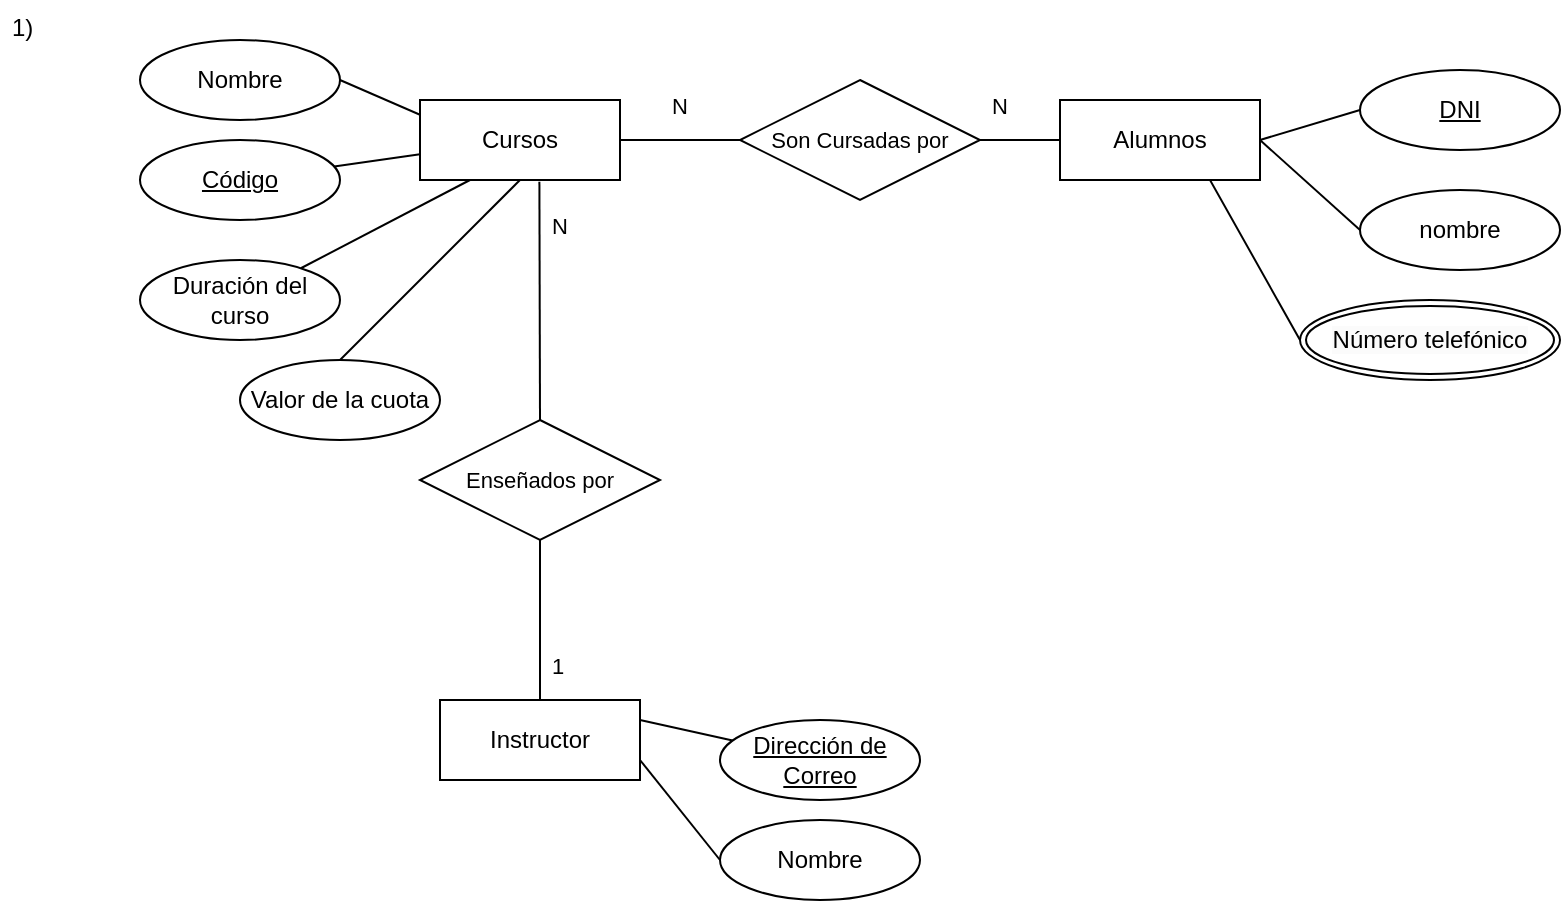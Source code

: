 <mxfile version="24.7.8">
  <diagram name="Página-1" id="IpyFdruz-FCfo0KY7nKG">
    <mxGraphModel dx="1235" dy="633" grid="1" gridSize="10" guides="1" tooltips="1" connect="1" arrows="1" fold="1" page="1" pageScale="1" pageWidth="827" pageHeight="1169" math="0" shadow="0">
      <root>
        <mxCell id="0" />
        <mxCell id="1" parent="0" />
        <mxCell id="sFT_P1jSNQsskfGzbhZf-11" style="rounded=0;orthogonalLoop=1;jettySize=auto;html=1;endArrow=none;endFill=0;elbow=vertical;" edge="1" parent="1" source="sFT_P1jSNQsskfGzbhZf-7" target="sFT_P1jSNQsskfGzbhZf-8">
          <mxGeometry relative="1" as="geometry" />
        </mxCell>
        <mxCell id="sFT_P1jSNQsskfGzbhZf-12" style="rounded=0;orthogonalLoop=1;jettySize=auto;html=1;exitX=0.75;exitY=1;exitDx=0;exitDy=0;entryX=1;entryY=0.5;entryDx=0;entryDy=0;endArrow=none;endFill=0;elbow=vertical;" edge="1" parent="1" source="sFT_P1jSNQsskfGzbhZf-7" target="sFT_P1jSNQsskfGzbhZf-9">
          <mxGeometry relative="1" as="geometry" />
        </mxCell>
        <mxCell id="sFT_P1jSNQsskfGzbhZf-13" style="rounded=0;orthogonalLoop=1;jettySize=auto;html=1;exitX=0.5;exitY=1;exitDx=0;exitDy=0;entryX=0.5;entryY=0;entryDx=0;entryDy=0;endArrow=none;endFill=0;elbow=vertical;" edge="1" parent="1" source="sFT_P1jSNQsskfGzbhZf-7" target="sFT_P1jSNQsskfGzbhZf-10">
          <mxGeometry relative="1" as="geometry" />
        </mxCell>
        <mxCell id="sFT_P1jSNQsskfGzbhZf-29" style="rounded=0;orthogonalLoop=1;jettySize=auto;html=1;exitX=0.25;exitY=1;exitDx=0;exitDy=0;endArrow=none;endFill=0;" edge="1" parent="1" source="sFT_P1jSNQsskfGzbhZf-7" target="sFT_P1jSNQsskfGzbhZf-30">
          <mxGeometry relative="1" as="geometry">
            <mxPoint x="230" y="210" as="targetPoint" />
          </mxGeometry>
        </mxCell>
        <mxCell id="sFT_P1jSNQsskfGzbhZf-55" style="edgeStyle=none;shape=connector;rounded=0;orthogonalLoop=1;jettySize=auto;html=1;exitX=1;exitY=0.5;exitDx=0;exitDy=0;entryX=0;entryY=0.5;entryDx=0;entryDy=0;strokeColor=default;align=center;verticalAlign=middle;fontFamily=Helvetica;fontSize=11;fontColor=default;labelBackgroundColor=default;endArrow=none;endFill=0;" edge="1" parent="1" source="sFT_P1jSNQsskfGzbhZf-7" target="sFT_P1jSNQsskfGzbhZf-54">
          <mxGeometry relative="1" as="geometry" />
        </mxCell>
        <mxCell id="sFT_P1jSNQsskfGzbhZf-7" value="Cursos" style="whiteSpace=wrap;html=1;align=center;" vertex="1" parent="1">
          <mxGeometry x="210" y="60" width="100" height="40" as="geometry" />
        </mxCell>
        <mxCell id="sFT_P1jSNQsskfGzbhZf-8" value="&lt;span style=&quot;text-decoration-line: underline;&quot;&gt;Código&lt;/span&gt;" style="ellipse;whiteSpace=wrap;html=1;align=center;" vertex="1" parent="1">
          <mxGeometry x="70" y="80" width="100" height="40" as="geometry" />
        </mxCell>
        <mxCell id="sFT_P1jSNQsskfGzbhZf-9" value="Nombre" style="ellipse;whiteSpace=wrap;html=1;align=center;fontStyle=0;" vertex="1" parent="1">
          <mxGeometry x="70" y="30" width="100" height="40" as="geometry" />
        </mxCell>
        <mxCell id="sFT_P1jSNQsskfGzbhZf-10" value="Valor de la cuota" style="ellipse;whiteSpace=wrap;html=1;align=center;fontStyle=0;" vertex="1" parent="1">
          <mxGeometry x="120" y="190" width="100" height="40" as="geometry" />
        </mxCell>
        <mxCell id="sFT_P1jSNQsskfGzbhZf-19" value="1)" style="text;strokeColor=none;fillColor=none;spacingLeft=4;spacingRight=4;overflow=hidden;rotatable=0;points=[[0,0.5],[1,0.5]];portConstraint=eastwest;fontSize=12;whiteSpace=wrap;html=1;" vertex="1" parent="1">
          <mxGeometry y="10" width="40" height="30" as="geometry" />
        </mxCell>
        <mxCell id="sFT_P1jSNQsskfGzbhZf-45" style="rounded=0;orthogonalLoop=1;jettySize=auto;html=1;exitX=0.75;exitY=1;exitDx=0;exitDy=0;entryX=0;entryY=0.5;entryDx=0;entryDy=0;endArrow=none;endFill=0;" edge="1" parent="1" source="sFT_P1jSNQsskfGzbhZf-20" target="sFT_P1jSNQsskfGzbhZf-82">
          <mxGeometry relative="1" as="geometry">
            <mxPoint x="670" y="190" as="targetPoint" />
          </mxGeometry>
        </mxCell>
        <mxCell id="sFT_P1jSNQsskfGzbhZf-20" value="Alumnos" style="whiteSpace=wrap;html=1;align=center;" vertex="1" parent="1">
          <mxGeometry x="530" y="60" width="100" height="40" as="geometry" />
        </mxCell>
        <mxCell id="sFT_P1jSNQsskfGzbhZf-58" style="edgeStyle=none;shape=connector;rounded=0;orthogonalLoop=1;jettySize=auto;html=1;exitX=0.5;exitY=0;exitDx=0;exitDy=0;entryX=0.5;entryY=1;entryDx=0;entryDy=0;strokeColor=default;align=center;verticalAlign=middle;fontFamily=Helvetica;fontSize=11;fontColor=default;labelBackgroundColor=default;endArrow=none;endFill=0;" edge="1" parent="1" source="sFT_P1jSNQsskfGzbhZf-21" target="sFT_P1jSNQsskfGzbhZf-57">
          <mxGeometry relative="1" as="geometry" />
        </mxCell>
        <mxCell id="sFT_P1jSNQsskfGzbhZf-21" value="Instructor" style="whiteSpace=wrap;html=1;align=center;" vertex="1" parent="1">
          <mxGeometry x="220" y="360" width="100" height="40" as="geometry" />
        </mxCell>
        <mxCell id="sFT_P1jSNQsskfGzbhZf-23" style="rounded=0;orthogonalLoop=1;jettySize=auto;html=1;endArrow=none;endFill=0;elbow=vertical;exitX=1;exitY=0.25;exitDx=0;exitDy=0;" edge="1" parent="1" target="sFT_P1jSNQsskfGzbhZf-26" source="sFT_P1jSNQsskfGzbhZf-21">
          <mxGeometry relative="1" as="geometry">
            <mxPoint x="470" y="375" as="sourcePoint" />
          </mxGeometry>
        </mxCell>
        <mxCell id="sFT_P1jSNQsskfGzbhZf-24" style="rounded=0;orthogonalLoop=1;jettySize=auto;html=1;exitX=1;exitY=0.75;exitDx=0;exitDy=0;entryX=0;entryY=0.5;entryDx=0;entryDy=0;endArrow=none;endFill=0;elbow=vertical;" edge="1" parent="1" target="sFT_P1jSNQsskfGzbhZf-27" source="sFT_P1jSNQsskfGzbhZf-21">
          <mxGeometry relative="1" as="geometry">
            <mxPoint x="470" y="390" as="sourcePoint" />
          </mxGeometry>
        </mxCell>
        <mxCell id="sFT_P1jSNQsskfGzbhZf-26" value="Dirección de Correo" style="ellipse;whiteSpace=wrap;html=1;align=center;fontStyle=4" vertex="1" parent="1">
          <mxGeometry x="360" y="370" width="100" height="40" as="geometry" />
        </mxCell>
        <mxCell id="sFT_P1jSNQsskfGzbhZf-27" value="Nombre" style="ellipse;whiteSpace=wrap;html=1;align=center;fontStyle=0;" vertex="1" parent="1">
          <mxGeometry x="360" y="420" width="100" height="40" as="geometry" />
        </mxCell>
        <mxCell id="sFT_P1jSNQsskfGzbhZf-30" value="Duración del curso" style="ellipse;align=center;fontStyle=0;whiteSpace=wrap;html=1;" vertex="1" parent="1">
          <mxGeometry x="70" y="140" width="100" height="40" as="geometry" />
        </mxCell>
        <mxCell id="sFT_P1jSNQsskfGzbhZf-46" style="rounded=0;orthogonalLoop=1;jettySize=auto;html=1;exitX=0;exitY=0.5;exitDx=0;exitDy=0;entryX=1;entryY=0.5;entryDx=0;entryDy=0;endArrow=none;endFill=0;" edge="1" parent="1" source="sFT_P1jSNQsskfGzbhZf-43" target="sFT_P1jSNQsskfGzbhZf-20">
          <mxGeometry relative="1" as="geometry" />
        </mxCell>
        <mxCell id="sFT_P1jSNQsskfGzbhZf-43" value="nombre" style="ellipse;whiteSpace=wrap;html=1;align=center;" vertex="1" parent="1">
          <mxGeometry x="680" y="105" width="100" height="40" as="geometry" />
        </mxCell>
        <mxCell id="sFT_P1jSNQsskfGzbhZf-49" value="DNI" style="ellipse;whiteSpace=wrap;html=1;align=center;fontStyle=4;" vertex="1" parent="1">
          <mxGeometry x="680" y="45" width="100" height="40" as="geometry" />
        </mxCell>
        <mxCell id="sFT_P1jSNQsskfGzbhZf-50" style="rounded=0;orthogonalLoop=1;jettySize=auto;html=1;exitX=1;exitY=0.5;exitDx=0;exitDy=0;entryX=0;entryY=0.5;entryDx=0;entryDy=0;endArrow=none;endFill=0;" edge="1" parent="1" source="sFT_P1jSNQsskfGzbhZf-20" target="sFT_P1jSNQsskfGzbhZf-49">
          <mxGeometry relative="1" as="geometry" />
        </mxCell>
        <mxCell id="sFT_P1jSNQsskfGzbhZf-56" style="edgeStyle=none;shape=connector;rounded=0;orthogonalLoop=1;jettySize=auto;html=1;exitX=1;exitY=0.5;exitDx=0;exitDy=0;entryX=0;entryY=0.5;entryDx=0;entryDy=0;strokeColor=default;align=center;verticalAlign=middle;fontFamily=Helvetica;fontSize=11;fontColor=default;labelBackgroundColor=default;endArrow=none;endFill=0;" edge="1" parent="1" source="sFT_P1jSNQsskfGzbhZf-54" target="sFT_P1jSNQsskfGzbhZf-20">
          <mxGeometry relative="1" as="geometry" />
        </mxCell>
        <mxCell id="sFT_P1jSNQsskfGzbhZf-54" value="Son Cursadas por" style="shape=rhombus;perimeter=rhombusPerimeter;whiteSpace=wrap;html=1;align=center;fontFamily=Helvetica;fontSize=11;fontColor=default;labelBackgroundColor=default;" vertex="1" parent="1">
          <mxGeometry x="370" y="50" width="120" height="60" as="geometry" />
        </mxCell>
        <mxCell id="sFT_P1jSNQsskfGzbhZf-57" value="Enseñados por" style="shape=rhombus;perimeter=rhombusPerimeter;whiteSpace=wrap;html=1;align=center;fontFamily=Helvetica;fontSize=11;fontColor=default;labelBackgroundColor=default;" vertex="1" parent="1">
          <mxGeometry x="210" y="220" width="120" height="60" as="geometry" />
        </mxCell>
        <mxCell id="sFT_P1jSNQsskfGzbhZf-59" style="edgeStyle=none;shape=connector;rounded=0;orthogonalLoop=1;jettySize=auto;html=1;exitX=0.5;exitY=0;exitDx=0;exitDy=0;entryX=0.597;entryY=1.023;entryDx=0;entryDy=0;entryPerimeter=0;strokeColor=default;align=center;verticalAlign=middle;fontFamily=Helvetica;fontSize=11;fontColor=default;labelBackgroundColor=default;endArrow=none;endFill=0;" edge="1" parent="1" source="sFT_P1jSNQsskfGzbhZf-57" target="sFT_P1jSNQsskfGzbhZf-7">
          <mxGeometry relative="1" as="geometry" />
        </mxCell>
        <mxCell id="sFT_P1jSNQsskfGzbhZf-78" value="N" style="text;strokeColor=none;fillColor=none;spacingLeft=4;spacingRight=4;overflow=hidden;rotatable=0;points=[[0,0.5],[1,0.5]];portConstraint=eastwest;fontSize=11;whiteSpace=wrap;html=1;fontFamily=Helvetica;fontColor=default;labelBackgroundColor=default;" vertex="1" parent="1">
          <mxGeometry x="270" y="110" width="40" height="30" as="geometry" />
        </mxCell>
        <mxCell id="sFT_P1jSNQsskfGzbhZf-79" value="1" style="text;strokeColor=none;fillColor=none;spacingLeft=4;spacingRight=4;overflow=hidden;rotatable=0;points=[[0,0.5],[1,0.5]];portConstraint=eastwest;fontSize=11;whiteSpace=wrap;html=1;fontFamily=Helvetica;fontColor=default;labelBackgroundColor=default;" vertex="1" parent="1">
          <mxGeometry x="270" y="330" width="40" height="30" as="geometry" />
        </mxCell>
        <mxCell id="sFT_P1jSNQsskfGzbhZf-80" value="N" style="text;strokeColor=none;fillColor=none;spacingLeft=4;spacingRight=4;overflow=hidden;rotatable=0;points=[[0,0.5],[1,0.5]];portConstraint=eastwest;fontSize=11;whiteSpace=wrap;html=1;fontFamily=Helvetica;fontColor=default;labelBackgroundColor=default;" vertex="1" parent="1">
          <mxGeometry x="330" y="50" width="40" height="30" as="geometry" />
        </mxCell>
        <mxCell id="sFT_P1jSNQsskfGzbhZf-81" value="N" style="text;strokeColor=none;fillColor=none;spacingLeft=4;spacingRight=4;overflow=hidden;rotatable=0;points=[[0,0.5],[1,0.5]];portConstraint=eastwest;fontSize=11;whiteSpace=wrap;html=1;fontFamily=Helvetica;fontColor=default;labelBackgroundColor=default;" vertex="1" parent="1">
          <mxGeometry x="490" y="50" width="40" height="30" as="geometry" />
        </mxCell>
        <mxCell id="sFT_P1jSNQsskfGzbhZf-82" value="&lt;span style=&quot;font-size: 12px; text-wrap: nowrap; background-color: rgb(251, 251, 251);&quot;&gt;Número telefónico&lt;/span&gt;" style="ellipse;shape=doubleEllipse;margin=3;whiteSpace=wrap;html=1;align=center;fontFamily=Helvetica;fontSize=11;fontColor=default;labelBackgroundColor=default;" vertex="1" parent="1">
          <mxGeometry x="650" y="160" width="130" height="40" as="geometry" />
        </mxCell>
      </root>
    </mxGraphModel>
  </diagram>
</mxfile>
